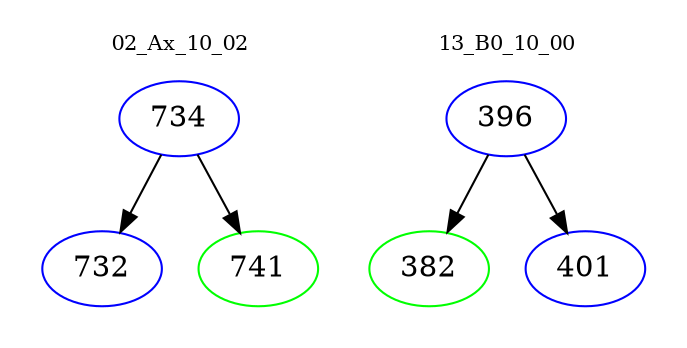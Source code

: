 digraph{
subgraph cluster_0 {
color = white
label = "02_Ax_10_02";
fontsize=10;
T0_734 [label="734", color="blue"]
T0_734 -> T0_732 [color="black"]
T0_732 [label="732", color="blue"]
T0_734 -> T0_741 [color="black"]
T0_741 [label="741", color="green"]
}
subgraph cluster_1 {
color = white
label = "13_B0_10_00";
fontsize=10;
T1_396 [label="396", color="blue"]
T1_396 -> T1_382 [color="black"]
T1_382 [label="382", color="green"]
T1_396 -> T1_401 [color="black"]
T1_401 [label="401", color="blue"]
}
}
